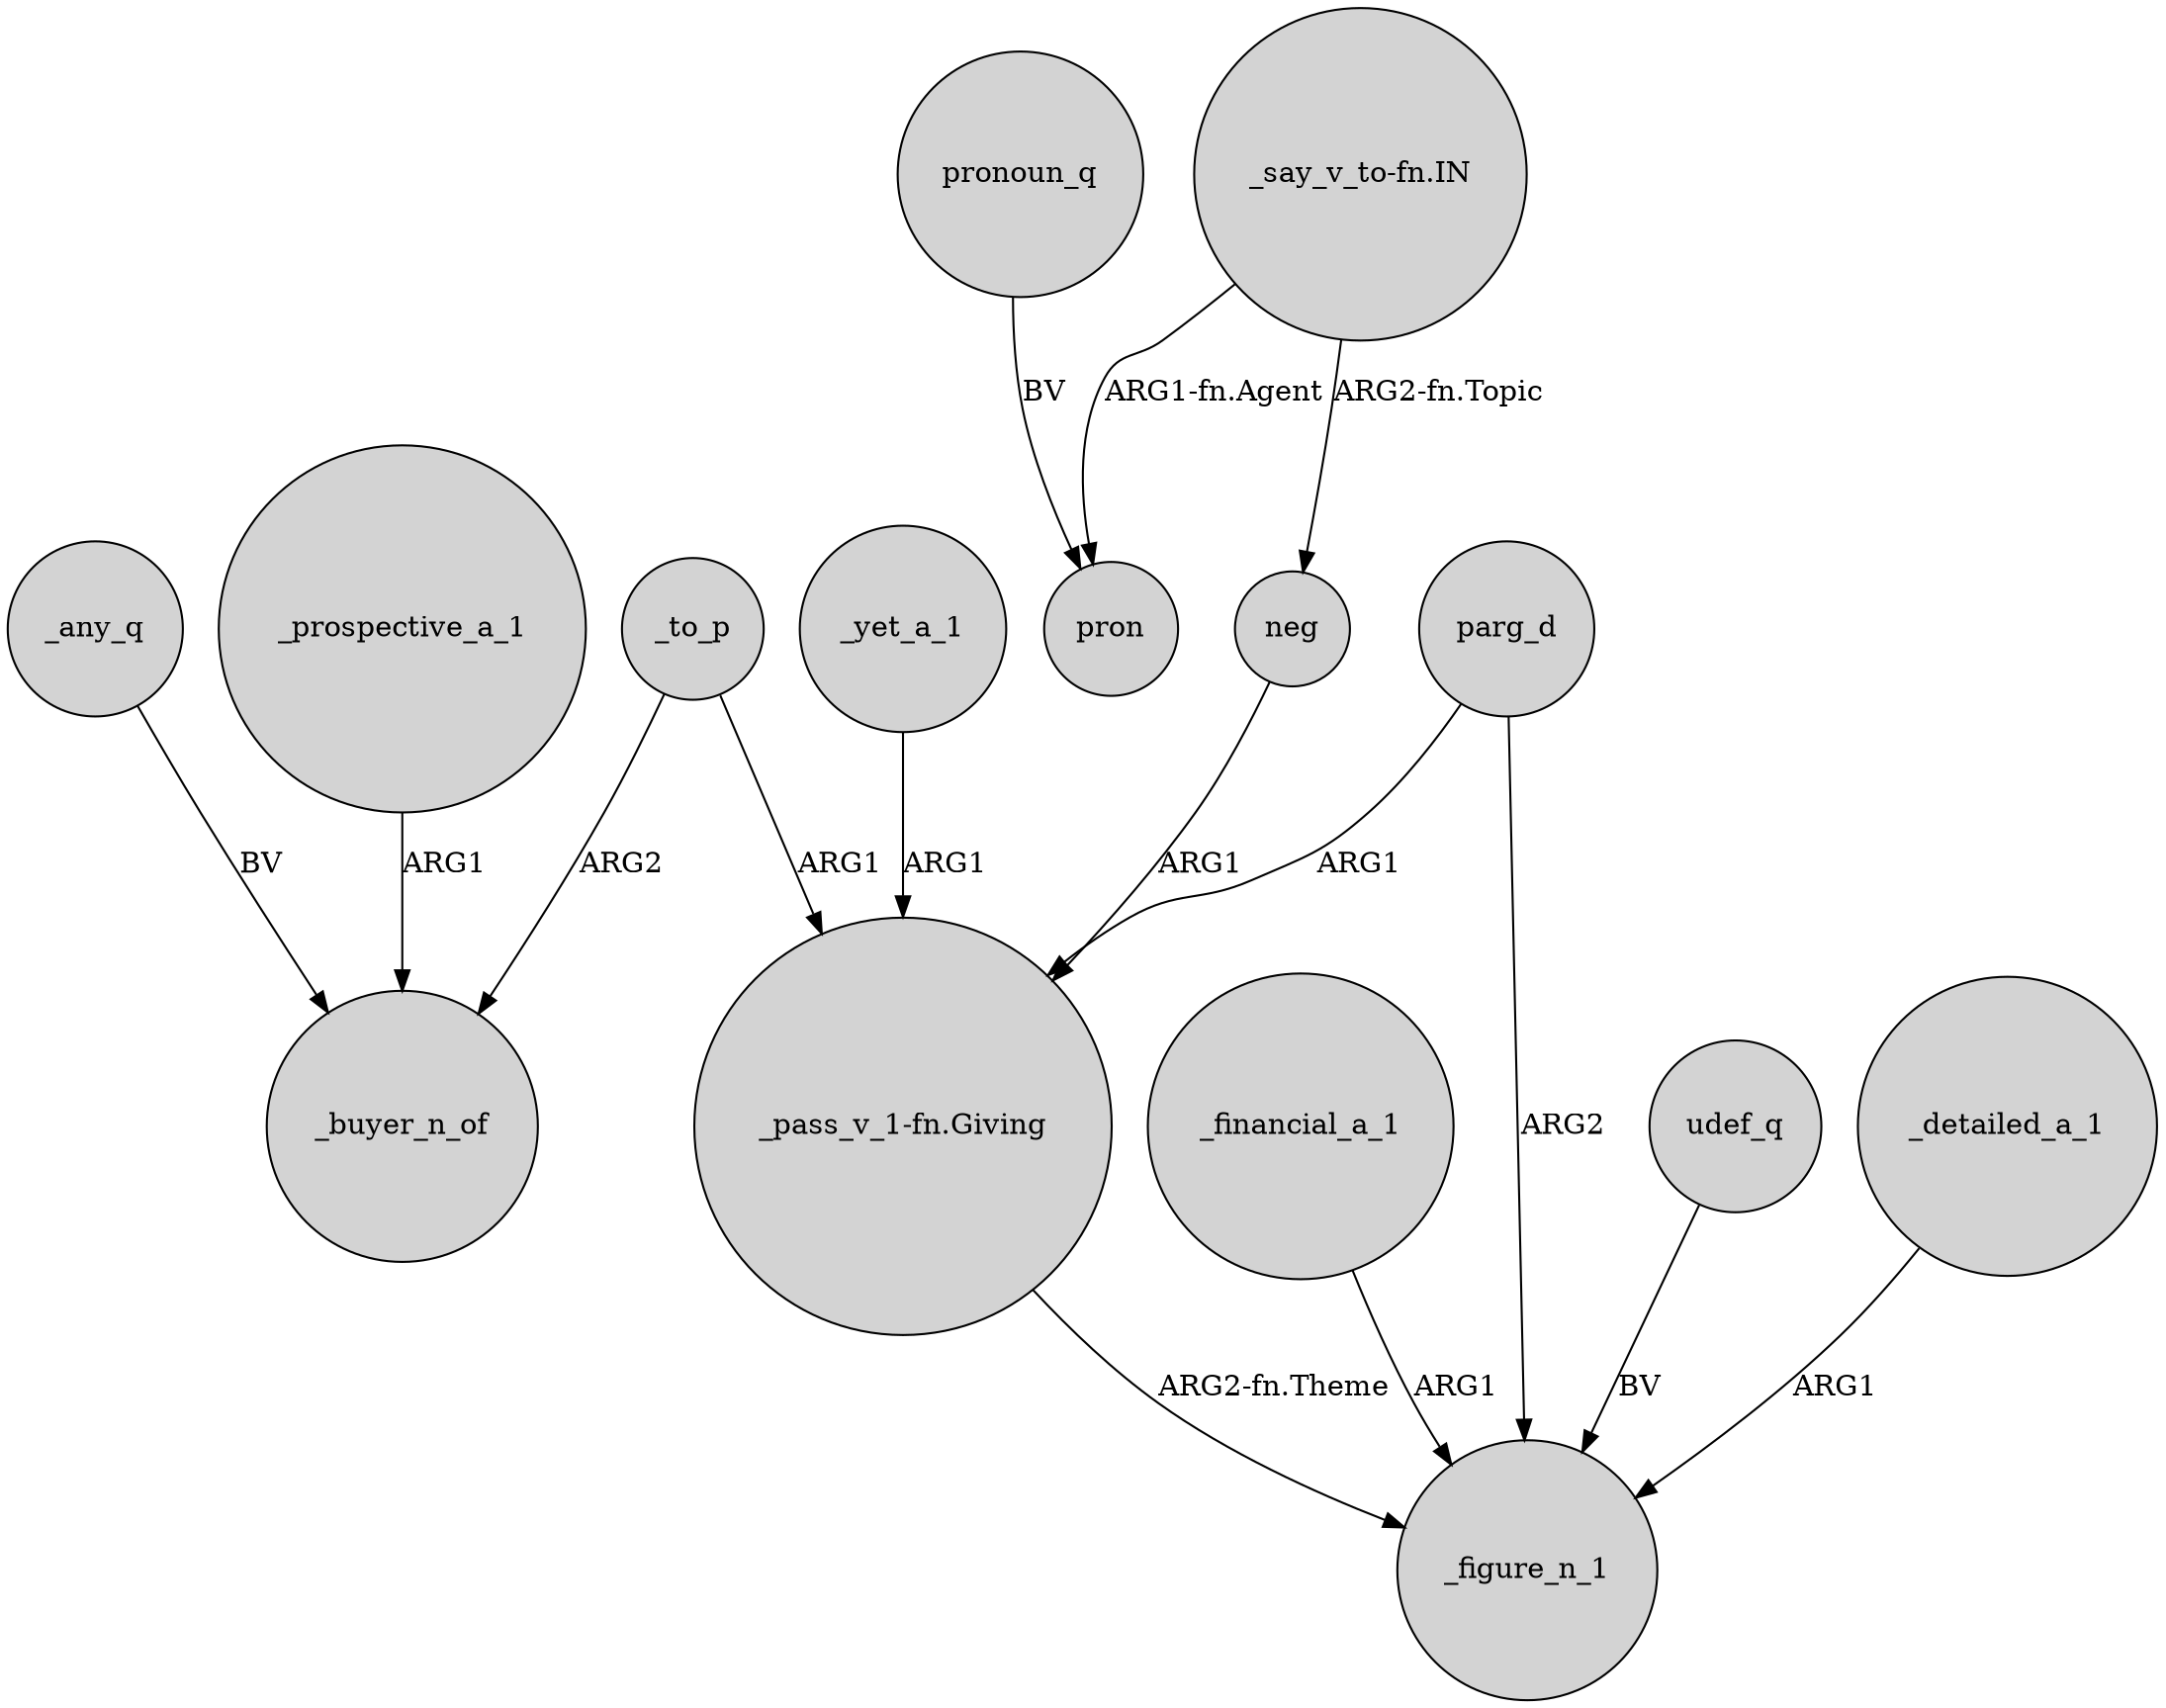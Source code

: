 digraph {
	node [shape=circle style=filled]
	_any_q -> _buyer_n_of [label=BV]
	"_say_v_to-fn.IN" -> neg [label="ARG2-fn.Topic"]
	_financial_a_1 -> _figure_n_1 [label=ARG1]
	"_say_v_to-fn.IN" -> pron [label="ARG1-fn.Agent"]
	pronoun_q -> pron [label=BV]
	_prospective_a_1 -> _buyer_n_of [label=ARG1]
	_to_p -> "_pass_v_1-fn.Giving" [label=ARG1]
	"_pass_v_1-fn.Giving" -> _figure_n_1 [label="ARG2-fn.Theme"]
	parg_d -> "_pass_v_1-fn.Giving" [label=ARG1]
	parg_d -> _figure_n_1 [label=ARG2]
	_to_p -> _buyer_n_of [label=ARG2]
	neg -> "_pass_v_1-fn.Giving" [label=ARG1]
	_yet_a_1 -> "_pass_v_1-fn.Giving" [label=ARG1]
	udef_q -> _figure_n_1 [label=BV]
	_detailed_a_1 -> _figure_n_1 [label=ARG1]
}
